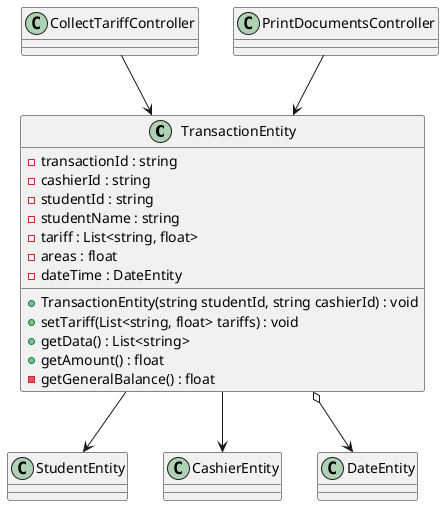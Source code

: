 @startuml

class TransactionEntity{
    - transactionId : string
    - cashierId : string
    - studentId : string
    - studentName : string
    - tariff : List<string, float>
    - areas : float
    - dateTime : DateEntity

    + TransactionEntity(string studentId, string cashierId) : void
    + setTariff(List<string, float> tariffs) : void
    + getData() : List<string>
    + getAmount() : float
    - getGeneralBalance() : float
}

CollectTariffController --> TransactionEntity
PrintDocumentsController --> TransactionEntity

TransactionEntity --> StudentEntity
TransactionEntity --> CashierEntity
TransactionEntity o--> DateEntity



newpage
class StudentEntities
{
    + getListStudent() : List<StudentEntity>
    + createStudent(StudentEntity student) : void
    + getStudentById(string id) : StudentEntity
    + removeStudent(string id) : void
}

CollectTariffController --> StudentEntities
CreateStudentController --> StudentEntities
TransactionEntity --> StudentEntities
GradeEntity --> StudentEntities

StudentEntities ..> StudentEntity



newpage
class StudentEntity
{
    - user : UserEntity 
    - sex : bool
    - birthday : DateTime
    - enrollment : List<string>
    - isRepeating : bool

    + getStudentId() : string
    + getFullName() : string
    + getAge() : int
    + getEnrollment() : List<string>


    +setFirstName(string firstName) : void
    +setSecondName(string secondName) : void
    +setLastName(string lastName) : void
    +setMiddleLastName(string middleLastName) : void


    +setEnrollment(List<string> enrollment) : void
}

TransactionEntity --> StudentEntity
GradeEntity --> StudentEntity
CreateStudentController --> StudentEntity
PrintReportCardController --> StudentEntity
StudentEntities ..> StudentEntity

StudentEntity o--> DateTime
StudentEntity o--> UserEntity


newpage
class CashierEntity
{
    + getCashierId() : string
}

UserEntity <|-- CashierEntity
TransactionEntity --> CashierEntity



newpage
class GradeEntity
{
    - gradeId : int
    - schoolYear : int
    - subjets : List<SubjectEntity>
    - students : List<StudentEntity>
    - enrollments : List<EnrollmentEntity>

    + save() : void
    + getGradeId() : string
    + createEnrollments(int quantity) : void
    + isStudentRepeating(string studentId) : bool
    + removeSubject(SubjectEntity subject) : void
    + addSubjects(List<SubjectEntity> subjects) : void
    + addStudent(StudentEntity student, string section) : void
}

CreateOfficialEnrollmentController --> GradeEntity
EnrollStudentController --> GradeEntity
GradeEntities --> GradeEntity

GradeEntity --> SubjectEntities
GradeEntity --> StudentEntities
GradeEntity --> StudentEntity
GradeEntity "1" --> "n" EnrollmentEntity



newpage
class EnrollmentEntity
{
    - label : string
    - schoolYear : string
    - students : List<StudentEntity>
    - teacherGuide : TeacherEntity
    - subjets : List<SubjetEntity>
    - capacity : int


    + EnrollmentEntity(string schoolYear, string label, List<SubjectEntity> subjets) : void
    + enrollStudent(StudentEntity student) : void
    + assignTeacher(TeacherEntity teacher, SubjectEntity subject) : void

    
    + getLabel() : string
    + getSchoolYear() : int
    + getRemainingSpace() : int
    + getListStudent() : List<Student>
    + getStudent(string studentId) : StudentEntity


    + setTeacherGuide(int teacherId) : void
    + setCapacityEnrollment(int Capacity) : void
}

TeacherEntity ..> EnrollmentEntity
GradeEntity "1" --> "n" EnrollmentEntity
PrintReportCardController --> EnrollmentEntity

EnrollmentEntity "1" o--> "1" "TeacherEntity\n<<Guide>>"
EnrollmentEntity --> StudentEntity



newpage
class SubjectEntities
{
    + getSubjectList() : List<SubjectEntity>
    + getSubject(int subjetId) : SubjectEntity
}

GradeEntity --> SubjectEntities
SubjectEntities --> SubjectEntity



newpage
class TeacherEntities
{
    + getListTeacher() : List<TeacherEntity>
    + getListTeacherWithoutGuidedEnrollment() : List<TeacherEntity>
}

CreateOfficialEnrollmentController --> TeacherEntities
MoveTeacherGuideFromEnrollmentController --> TeacherEntities

TeacherEntities --> TeacherEntity



newpage
class TeacherEntity
{
    - enrollmentGuide : EnrolmentEntity
    - phone : string
    - assigments : List<AsignamentEntity>


    + removeGuideEnrollment() : void
    + setGuidedEnrollment(EnrollmentEntity enrollment) : void
    + isTeacherGuide() : bool
    + addSubject(SubjectEntity subject) : void
}

UserEntity <|-- TeacherEntity
TeacherEntities --> TeacherEntity
EnrollmentEntity "1" --> "1" TeacherEntity
MoveTeacherGuideFromEnrollmentController --> TeacherEntity



newpage
class GradeEntities
{
    + getGradeList() : List<GradeEntity>
    + getEnrollment(string enrollmentId) : EnrollmentEntity
}
EnrollStudentController --> GradeEntities
GradeEntities --> GradeEntity


newpage
class UserEntity
{
    - userId : string
    - name : string
    - secondName : string
    - surname : string
    - secondSurname : string
    - userName : string
    - password : string
    - email : string
    - state : bool


    + UserEntity(string name, string secondName, string surname, string secondSurname) :  void
    + getUserId() : string
    + getFullName() : string
    + getUserName() : string
    + verifyPasword(string password) : bool
    + updatePassword(string currentPassword, string newPasword) : void
    + disableUser() : void
    + enableUser() : void
}

StudentEntity o--> UserEntity

UserEntity <|-- SecretaryEntity
UserEntity <|-- CashierEntity
UserEntity <|-- TeacherEntity
UserEntity <|-- PrincipalEntity
UserEntity <|-- DeputyPrincipalEntity

@enduml
